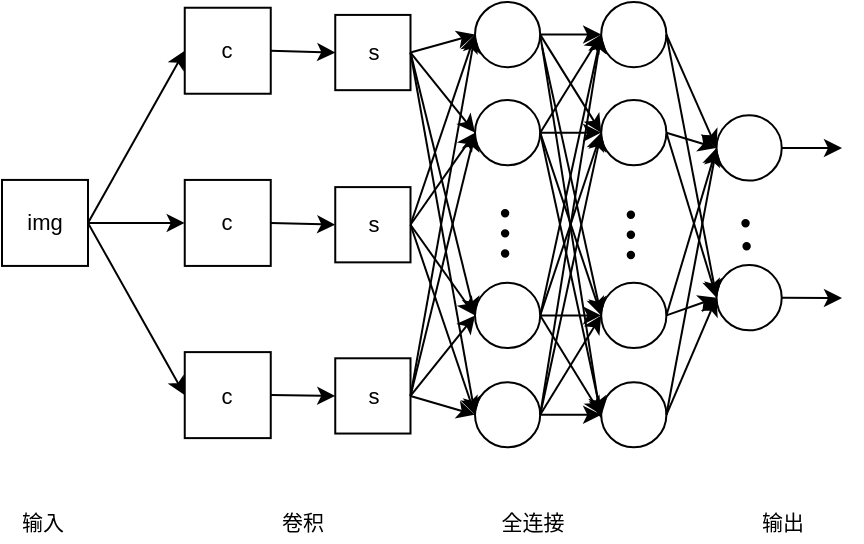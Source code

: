 <mxfile version="14.4.3" type="github">
  <diagram id="y2QwmrCyLm0R8bWFZ2Ct" name="第 1 页">
    <mxGraphModel dx="865" dy="457" grid="1" gridSize="10" guides="1" tooltips="1" connect="1" arrows="1" fold="1" page="1" pageScale="1" pageWidth="1169" pageHeight="827" math="0" shadow="0">
      <root>
        <mxCell id="0" />
        <mxCell id="1" parent="0" />
        <mxCell id="d2iDbv8LphyQNJaGy7Gl-85" value="卷积" style="text;html=1;align=center;verticalAlign=middle;resizable=0;points=[];autosize=1;labelBorderColor=none;fontSize=10.5;" vertex="1" parent="1">
          <mxGeometry x="270" y="430" width="40" height="20" as="geometry" />
        </mxCell>
        <mxCell id="d2iDbv8LphyQNJaGy7Gl-87" value="全连接" style="text;html=1;align=center;verticalAlign=middle;resizable=0;points=[];autosize=1;labelBorderColor=none;fontSize=10.5;" vertex="1" parent="1">
          <mxGeometry x="380" y="430" width="50" height="20" as="geometry" />
        </mxCell>
        <mxCell id="d2iDbv8LphyQNJaGy7Gl-88" value="输出" style="text;html=1;align=center;verticalAlign=middle;resizable=0;points=[];autosize=1;labelBorderColor=none;fontSize=10.5;" vertex="1" parent="1">
          <mxGeometry x="510" y="430" width="40" height="20" as="geometry" />
        </mxCell>
        <mxCell id="d2iDbv8LphyQNJaGy7Gl-89" value="输入" style="text;html=1;align=center;verticalAlign=middle;resizable=0;points=[];autosize=1;labelBorderColor=none;fontSize=10.5;" vertex="1" parent="1">
          <mxGeometry x="140" y="430" width="40" height="20" as="geometry" />
        </mxCell>
        <mxCell id="d2iDbv8LphyQNJaGy7Gl-100" value="" style="group" vertex="1" connectable="0" parent="1">
          <mxGeometry x="140" y="180" width="430" height="233.6" as="geometry" />
        </mxCell>
        <mxCell id="d2iDbv8LphyQNJaGy7Gl-95" value="" style="group" vertex="1" connectable="0" parent="d2iDbv8LphyQNJaGy7Gl-100">
          <mxGeometry width="430" height="233.6" as="geometry" />
        </mxCell>
        <mxCell id="d2iDbv8LphyQNJaGy7Gl-1" value="img" style="whiteSpace=wrap;html=1;aspect=fixed;rounded=0;fontSize=11;strokeWidth=1;labelBackgroundColor=#ffffff;endArrow=classic;" vertex="1" parent="d2iDbv8LphyQNJaGy7Gl-95">
          <mxGeometry y="88.965" width="43" height="43" as="geometry" />
        </mxCell>
        <mxCell id="d2iDbv8LphyQNJaGy7Gl-2" value="c" style="whiteSpace=wrap;html=1;aspect=fixed;rounded=0;fontSize=11;strokeWidth=1;labelBackgroundColor=#ffffff;endArrow=classic;" vertex="1" parent="d2iDbv8LphyQNJaGy7Gl-95">
          <mxGeometry x="91.375" y="2.872" width="43" height="43" as="geometry" />
        </mxCell>
        <mxCell id="d2iDbv8LphyQNJaGy7Gl-5" style="rounded=0;orthogonalLoop=1;jettySize=auto;html=1;exitX=1;exitY=0.5;exitDx=0;exitDy=0;entryX=0;entryY=0.5;entryDx=0;entryDy=0;strokeWidth=1;" edge="1" parent="d2iDbv8LphyQNJaGy7Gl-95" source="d2iDbv8LphyQNJaGy7Gl-1" target="d2iDbv8LphyQNJaGy7Gl-2">
          <mxGeometry relative="1" as="geometry" />
        </mxCell>
        <mxCell id="d2iDbv8LphyQNJaGy7Gl-3" value="c" style="whiteSpace=wrap;html=1;aspect=fixed;rounded=0;fontSize=11;strokeWidth=1;labelBackgroundColor=#ffffff;endArrow=classic;" vertex="1" parent="d2iDbv8LphyQNJaGy7Gl-95">
          <mxGeometry x="91.375" y="88.965" width="43" height="43" as="geometry" />
        </mxCell>
        <mxCell id="d2iDbv8LphyQNJaGy7Gl-6" style="edgeStyle=none;rounded=0;orthogonalLoop=1;jettySize=auto;html=1;exitX=1;exitY=0.5;exitDx=0;exitDy=0;entryX=0;entryY=0.5;entryDx=0;entryDy=0;strokeWidth=1;" edge="1" parent="d2iDbv8LphyQNJaGy7Gl-95" source="d2iDbv8LphyQNJaGy7Gl-1" target="d2iDbv8LphyQNJaGy7Gl-3">
          <mxGeometry relative="1" as="geometry" />
        </mxCell>
        <mxCell id="d2iDbv8LphyQNJaGy7Gl-97" style="edgeStyle=none;rounded=0;orthogonalLoop=1;jettySize=auto;html=1;exitX=1;exitY=0.5;exitDx=0;exitDy=0;entryX=0;entryY=0.5;entryDx=0;entryDy=0;strokeWidth=1;fontSize=10.5;" edge="1" parent="d2iDbv8LphyQNJaGy7Gl-95" source="d2iDbv8LphyQNJaGy7Gl-4" target="d2iDbv8LphyQNJaGy7Gl-10">
          <mxGeometry relative="1" as="geometry" />
        </mxCell>
        <mxCell id="d2iDbv8LphyQNJaGy7Gl-4" value="c" style="whiteSpace=wrap;html=1;aspect=fixed;rounded=0;fontSize=11;strokeWidth=1;labelBackgroundColor=#ffffff;endArrow=classic;" vertex="1" parent="d2iDbv8LphyQNJaGy7Gl-95">
          <mxGeometry x="91.375" y="175.057" width="43" height="43" as="geometry" />
        </mxCell>
        <mxCell id="d2iDbv8LphyQNJaGy7Gl-7" style="edgeStyle=none;rounded=0;orthogonalLoop=1;jettySize=auto;html=1;exitX=1;exitY=0.5;exitDx=0;exitDy=0;entryX=0;entryY=0.5;entryDx=0;entryDy=0;strokeWidth=1;" edge="1" parent="d2iDbv8LphyQNJaGy7Gl-95" source="d2iDbv8LphyQNJaGy7Gl-1" target="d2iDbv8LphyQNJaGy7Gl-4">
          <mxGeometry relative="1" as="geometry" />
        </mxCell>
        <mxCell id="d2iDbv8LphyQNJaGy7Gl-8" value="s" style="whiteSpace=wrap;html=1;aspect=fixed;rounded=0;fontSize=11;strokeWidth=1;labelBackgroundColor=#ffffff;endArrow=classic;" vertex="1" parent="d2iDbv8LphyQNJaGy7Gl-95">
          <mxGeometry x="166.625" y="6.46" width="37.625" height="37.625" as="geometry" />
        </mxCell>
        <mxCell id="d2iDbv8LphyQNJaGy7Gl-11" style="edgeStyle=none;rounded=0;orthogonalLoop=1;jettySize=auto;html=1;exitX=1;exitY=0.5;exitDx=0;exitDy=0;entryX=0;entryY=0.5;entryDx=0;entryDy=0;strokeWidth=1;" edge="1" parent="d2iDbv8LphyQNJaGy7Gl-95" source="d2iDbv8LphyQNJaGy7Gl-2" target="d2iDbv8LphyQNJaGy7Gl-8">
          <mxGeometry relative="1" as="geometry" />
        </mxCell>
        <mxCell id="d2iDbv8LphyQNJaGy7Gl-56" style="edgeStyle=none;rounded=0;orthogonalLoop=1;jettySize=auto;html=1;exitX=1;exitY=0.5;exitDx=0;exitDy=0;strokeWidth=1;entryX=0;entryY=0.5;entryDx=0;entryDy=0;" edge="1" parent="d2iDbv8LphyQNJaGy7Gl-95" source="d2iDbv8LphyQNJaGy7Gl-9" target="d2iDbv8LphyQNJaGy7Gl-15">
          <mxGeometry relative="1" as="geometry">
            <mxPoint x="236.5" y="24.396" as="targetPoint" />
          </mxGeometry>
        </mxCell>
        <mxCell id="d2iDbv8LphyQNJaGy7Gl-9" value="s" style="whiteSpace=wrap;html=1;aspect=fixed;rounded=0;fontSize=11;strokeWidth=1;labelBackgroundColor=#ffffff;endArrow=classic;" vertex="1" parent="d2iDbv8LphyQNJaGy7Gl-95">
          <mxGeometry x="166.625" y="92.552" width="37.625" height="37.625" as="geometry" />
        </mxCell>
        <mxCell id="d2iDbv8LphyQNJaGy7Gl-12" style="edgeStyle=none;rounded=0;orthogonalLoop=1;jettySize=auto;html=1;exitX=1;exitY=0.5;exitDx=0;exitDy=0;entryX=0;entryY=0.5;entryDx=0;entryDy=0;strokeWidth=1;" edge="1" parent="d2iDbv8LphyQNJaGy7Gl-95" source="d2iDbv8LphyQNJaGy7Gl-3" target="d2iDbv8LphyQNJaGy7Gl-9">
          <mxGeometry relative="1" as="geometry" />
        </mxCell>
        <mxCell id="d2iDbv8LphyQNJaGy7Gl-10" value="s" style="whiteSpace=wrap;html=1;aspect=fixed;rounded=0;fontSize=11;strokeWidth=1;labelBackgroundColor=#ffffff;endArrow=classic;" vertex="1" parent="d2iDbv8LphyQNJaGy7Gl-95">
          <mxGeometry x="166.625" y="178.147" width="37.625" height="37.625" as="geometry" />
        </mxCell>
        <mxCell id="d2iDbv8LphyQNJaGy7Gl-67" style="edgeStyle=none;rounded=0;orthogonalLoop=1;jettySize=auto;html=1;exitX=1;exitY=0.5;exitDx=0;exitDy=0;strokeWidth=1;entryX=0;entryY=0.5;entryDx=0;entryDy=0;" edge="1" parent="d2iDbv8LphyQNJaGy7Gl-95" source="d2iDbv8LphyQNJaGy7Gl-19" target="d2iDbv8LphyQNJaGy7Gl-64">
          <mxGeometry relative="1" as="geometry">
            <mxPoint x="301" y="67.442" as="targetPoint" />
          </mxGeometry>
        </mxCell>
        <mxCell id="d2iDbv8LphyQNJaGy7Gl-15" value="" style="ellipse;whiteSpace=wrap;html=1;aspect=fixed;strokeWidth=1;" vertex="1" parent="d2iDbv8LphyQNJaGy7Gl-95">
          <mxGeometry x="236.5" y="0.003" width="32.602" height="32.602" as="geometry" />
        </mxCell>
        <mxCell id="d2iDbv8LphyQNJaGy7Gl-41" style="edgeStyle=none;rounded=0;orthogonalLoop=1;jettySize=auto;html=1;exitX=1;exitY=0.5;exitDx=0;exitDy=0;entryX=0;entryY=0.5;entryDx=0;entryDy=0;strokeWidth=1;" edge="1" parent="d2iDbv8LphyQNJaGy7Gl-95" source="d2iDbv8LphyQNJaGy7Gl-8" target="d2iDbv8LphyQNJaGy7Gl-15">
          <mxGeometry relative="1" as="geometry" />
        </mxCell>
        <mxCell id="d2iDbv8LphyQNJaGy7Gl-53" style="edgeStyle=none;rounded=0;orthogonalLoop=1;jettySize=auto;html=1;exitX=1;exitY=0.5;exitDx=0;exitDy=0;entryX=0;entryY=0.5;entryDx=0;entryDy=0;strokeWidth=1;" edge="1" parent="d2iDbv8LphyQNJaGy7Gl-95" source="d2iDbv8LphyQNJaGy7Gl-10" target="d2iDbv8LphyQNJaGy7Gl-15">
          <mxGeometry relative="1" as="geometry" />
        </mxCell>
        <mxCell id="d2iDbv8LphyQNJaGy7Gl-18" value="" style="ellipse;whiteSpace=wrap;html=1;aspect=fixed;strokeWidth=1;" vertex="1" parent="d2iDbv8LphyQNJaGy7Gl-95">
          <mxGeometry x="236.5" y="49.038" width="32.602" height="32.602" as="geometry" />
        </mxCell>
        <mxCell id="d2iDbv8LphyQNJaGy7Gl-42" style="edgeStyle=none;rounded=0;orthogonalLoop=1;jettySize=auto;html=1;exitX=1;exitY=0.5;exitDx=0;exitDy=0;entryX=0;entryY=0.5;entryDx=0;entryDy=0;strokeWidth=1;" edge="1" parent="d2iDbv8LphyQNJaGy7Gl-95" source="d2iDbv8LphyQNJaGy7Gl-8" target="d2iDbv8LphyQNJaGy7Gl-18">
          <mxGeometry relative="1" as="geometry" />
        </mxCell>
        <mxCell id="d2iDbv8LphyQNJaGy7Gl-54" style="edgeStyle=none;rounded=0;orthogonalLoop=1;jettySize=auto;html=1;exitX=1;exitY=0.5;exitDx=0;exitDy=0;entryX=0;entryY=0.5;entryDx=0;entryDy=0;strokeWidth=1;" edge="1" parent="d2iDbv8LphyQNJaGy7Gl-95" source="d2iDbv8LphyQNJaGy7Gl-9" target="d2iDbv8LphyQNJaGy7Gl-18">
          <mxGeometry relative="1" as="geometry" />
        </mxCell>
        <mxCell id="d2iDbv8LphyQNJaGy7Gl-52" style="edgeStyle=none;rounded=0;orthogonalLoop=1;jettySize=auto;html=1;exitX=1;exitY=0.5;exitDx=0;exitDy=0;entryX=0;entryY=0.5;entryDx=0;entryDy=0;strokeWidth=1;" edge="1" parent="d2iDbv8LphyQNJaGy7Gl-95" source="d2iDbv8LphyQNJaGy7Gl-10" target="d2iDbv8LphyQNJaGy7Gl-18">
          <mxGeometry relative="1" as="geometry" />
        </mxCell>
        <mxCell id="d2iDbv8LphyQNJaGy7Gl-19" value="" style="ellipse;whiteSpace=wrap;html=1;aspect=fixed;strokeWidth=1;" vertex="1" parent="d2iDbv8LphyQNJaGy7Gl-95">
          <mxGeometry x="236.5" y="140.41" width="32.602" height="32.602" as="geometry" />
        </mxCell>
        <mxCell id="d2iDbv8LphyQNJaGy7Gl-43" style="edgeStyle=none;rounded=0;orthogonalLoop=1;jettySize=auto;html=1;exitX=1;exitY=0.5;exitDx=0;exitDy=0;entryX=0;entryY=0.5;entryDx=0;entryDy=0;strokeWidth=1;" edge="1" parent="d2iDbv8LphyQNJaGy7Gl-95" source="d2iDbv8LphyQNJaGy7Gl-8" target="d2iDbv8LphyQNJaGy7Gl-19">
          <mxGeometry relative="1" as="geometry" />
        </mxCell>
        <mxCell id="d2iDbv8LphyQNJaGy7Gl-58" style="edgeStyle=none;rounded=0;orthogonalLoop=1;jettySize=auto;html=1;exitX=1;exitY=0.5;exitDx=0;exitDy=0;entryX=0;entryY=0.5;entryDx=0;entryDy=0;strokeWidth=1;" edge="1" parent="d2iDbv8LphyQNJaGy7Gl-95" source="d2iDbv8LphyQNJaGy7Gl-9" target="d2iDbv8LphyQNJaGy7Gl-19">
          <mxGeometry relative="1" as="geometry" />
        </mxCell>
        <mxCell id="d2iDbv8LphyQNJaGy7Gl-51" style="edgeStyle=none;rounded=0;orthogonalLoop=1;jettySize=auto;html=1;exitX=1;exitY=0.5;exitDx=0;exitDy=0;entryX=0;entryY=0.5;entryDx=0;entryDy=0;strokeWidth=1;" edge="1" parent="d2iDbv8LphyQNJaGy7Gl-95" source="d2iDbv8LphyQNJaGy7Gl-10" target="d2iDbv8LphyQNJaGy7Gl-19">
          <mxGeometry relative="1" as="geometry" />
        </mxCell>
        <mxCell id="d2iDbv8LphyQNJaGy7Gl-22" value="" style="ellipse;whiteSpace=wrap;html=1;aspect=fixed;strokeWidth=1;" vertex="1" parent="d2iDbv8LphyQNJaGy7Gl-95">
          <mxGeometry x="236.5" y="190.084" width="32.602" height="32.602" as="geometry" />
        </mxCell>
        <mxCell id="d2iDbv8LphyQNJaGy7Gl-44" style="edgeStyle=none;rounded=0;orthogonalLoop=1;jettySize=auto;html=1;exitX=1;exitY=0.5;exitDx=0;exitDy=0;entryX=0;entryY=0.5;entryDx=0;entryDy=0;strokeWidth=1;" edge="1" parent="d2iDbv8LphyQNJaGy7Gl-95" source="d2iDbv8LphyQNJaGy7Gl-8" target="d2iDbv8LphyQNJaGy7Gl-22">
          <mxGeometry relative="1" as="geometry" />
        </mxCell>
        <mxCell id="d2iDbv8LphyQNJaGy7Gl-57" style="edgeStyle=none;rounded=0;orthogonalLoop=1;jettySize=auto;html=1;exitX=1;exitY=0.5;exitDx=0;exitDy=0;entryX=0;entryY=0.5;entryDx=0;entryDy=0;strokeWidth=1;" edge="1" parent="d2iDbv8LphyQNJaGy7Gl-95" source="d2iDbv8LphyQNJaGy7Gl-9" target="d2iDbv8LphyQNJaGy7Gl-22">
          <mxGeometry relative="1" as="geometry" />
        </mxCell>
        <mxCell id="d2iDbv8LphyQNJaGy7Gl-50" style="edgeStyle=none;rounded=0;orthogonalLoop=1;jettySize=auto;html=1;exitX=1;exitY=0.5;exitDx=0;exitDy=0;strokeWidth=1;entryX=0;entryY=0.5;entryDx=0;entryDy=0;" edge="1" parent="d2iDbv8LphyQNJaGy7Gl-95" source="d2iDbv8LphyQNJaGy7Gl-10" target="d2iDbv8LphyQNJaGy7Gl-22">
          <mxGeometry relative="1" as="geometry" />
        </mxCell>
        <mxCell id="d2iDbv8LphyQNJaGy7Gl-24" value="" style="ellipse;whiteSpace=wrap;html=1;aspect=fixed;strokeWidth=1;" vertex="1" parent="d2iDbv8LphyQNJaGy7Gl-95">
          <mxGeometry x="299.598" width="32.602" height="32.602" as="geometry" />
        </mxCell>
        <mxCell id="d2iDbv8LphyQNJaGy7Gl-21" style="edgeStyle=none;rounded=0;orthogonalLoop=1;jettySize=auto;html=1;exitX=1;exitY=0.5;exitDx=0;exitDy=0;strokeWidth=1;entryX=0;entryY=0.5;entryDx=0;entryDy=0;" edge="1" parent="d2iDbv8LphyQNJaGy7Gl-95" source="d2iDbv8LphyQNJaGy7Gl-22" target="d2iDbv8LphyQNJaGy7Gl-24">
          <mxGeometry x="236.5" y="0.003" as="geometry">
            <mxPoint x="295.625" y="24.396" as="targetPoint" />
          </mxGeometry>
        </mxCell>
        <mxCell id="d2iDbv8LphyQNJaGy7Gl-14" style="edgeStyle=none;rounded=0;orthogonalLoop=1;jettySize=auto;html=1;exitX=1;exitY=0.5;exitDx=0;exitDy=0;entryX=0;entryY=0.5;entryDx=0;entryDy=0;strokeWidth=1;" edge="1" parent="d2iDbv8LphyQNJaGy7Gl-95" source="d2iDbv8LphyQNJaGy7Gl-15" target="d2iDbv8LphyQNJaGy7Gl-24">
          <mxGeometry x="236.5" y="0.003" as="geometry" />
        </mxCell>
        <mxCell id="d2iDbv8LphyQNJaGy7Gl-16" style="edgeStyle=none;rounded=0;orthogonalLoop=1;jettySize=auto;html=1;entryX=0;entryY=0.5;entryDx=0;entryDy=0;strokeWidth=1;exitX=1;exitY=0.5;exitDx=0;exitDy=0;" edge="1" parent="d2iDbv8LphyQNJaGy7Gl-95" source="d2iDbv8LphyQNJaGy7Gl-18" target="d2iDbv8LphyQNJaGy7Gl-24">
          <mxGeometry x="236.5" y="0.003" as="geometry">
            <mxPoint x="274.125" y="81.79" as="sourcePoint" />
          </mxGeometry>
        </mxCell>
        <mxCell id="d2iDbv8LphyQNJaGy7Gl-26" value="" style="ellipse;whiteSpace=wrap;html=1;aspect=fixed;strokeWidth=1;" vertex="1" parent="d2iDbv8LphyQNJaGy7Gl-95">
          <mxGeometry x="299.598" y="140.408" width="32.602" height="32.602" as="geometry" />
        </mxCell>
        <mxCell id="d2iDbv8LphyQNJaGy7Gl-17" style="rounded=0;orthogonalLoop=1;jettySize=auto;html=1;entryX=0;entryY=0.5;entryDx=0;entryDy=0;strokeWidth=1;exitX=1;exitY=0.5;exitDx=0;exitDy=0;" edge="1" parent="d2iDbv8LphyQNJaGy7Gl-95" target="d2iDbv8LphyQNJaGy7Gl-26" source="d2iDbv8LphyQNJaGy7Gl-18">
          <mxGeometry x="236.5" y="0.003" as="geometry">
            <mxPoint x="270.573" y="85.496" as="sourcePoint" />
          </mxGeometry>
        </mxCell>
        <mxCell id="d2iDbv8LphyQNJaGy7Gl-20" style="edgeStyle=none;rounded=0;orthogonalLoop=1;jettySize=auto;html=1;exitX=1;exitY=0.5;exitDx=0;exitDy=0;entryX=0;entryY=0.5;entryDx=0;entryDy=0;strokeWidth=1;" edge="1" parent="d2iDbv8LphyQNJaGy7Gl-95" source="d2iDbv8LphyQNJaGy7Gl-22" target="d2iDbv8LphyQNJaGy7Gl-26">
          <mxGeometry x="236.5" y="0.003" as="geometry" />
        </mxCell>
        <mxCell id="d2iDbv8LphyQNJaGy7Gl-27" value="" style="ellipse;whiteSpace=wrap;html=1;aspect=fixed;strokeWidth=1;" vertex="1" parent="d2iDbv8LphyQNJaGy7Gl-95">
          <mxGeometry x="299.598" y="190.082" width="32.602" height="32.602" as="geometry" />
        </mxCell>
        <mxCell id="d2iDbv8LphyQNJaGy7Gl-28" value="" style="ellipse;whiteSpace=wrap;html=1;aspect=fixed;strokeWidth=1;" vertex="1" parent="d2iDbv8LphyQNJaGy7Gl-95">
          <mxGeometry x="357.264" y="56.68" width="32.602" height="32.602" as="geometry" />
        </mxCell>
        <mxCell id="d2iDbv8LphyQNJaGy7Gl-25" style="edgeStyle=none;rounded=0;orthogonalLoop=1;jettySize=auto;html=1;exitX=1;exitY=0.5;exitDx=0;exitDy=0;entryX=0;entryY=0.5;entryDx=0;entryDy=0;strokeWidth=1;" edge="1" parent="d2iDbv8LphyQNJaGy7Gl-95" source="d2iDbv8LphyQNJaGy7Gl-26" target="d2iDbv8LphyQNJaGy7Gl-28">
          <mxGeometry x="236.5" y="0.003" as="geometry" />
        </mxCell>
        <mxCell id="d2iDbv8LphyQNJaGy7Gl-29" value="" style="ellipse;whiteSpace=wrap;html=1;aspect=fixed;strokeWidth=1;" vertex="1" parent="d2iDbv8LphyQNJaGy7Gl-95">
          <mxGeometry x="357.264" y="131.544" width="32.602" height="32.602" as="geometry" />
        </mxCell>
        <mxCell id="d2iDbv8LphyQNJaGy7Gl-23" style="edgeStyle=none;rounded=0;orthogonalLoop=1;jettySize=auto;html=1;exitX=1;exitY=0.5;exitDx=0;exitDy=0;strokeWidth=1;entryX=0;entryY=0.5;entryDx=0;entryDy=0;" edge="1" parent="d2iDbv8LphyQNJaGy7Gl-95" source="d2iDbv8LphyQNJaGy7Gl-24" target="d2iDbv8LphyQNJaGy7Gl-29">
          <mxGeometry x="236.5" y="0.003" as="geometry">
            <mxPoint x="358.512" y="160.708" as="targetPoint" />
          </mxGeometry>
        </mxCell>
        <mxCell id="d2iDbv8LphyQNJaGy7Gl-30" style="edgeStyle=none;rounded=0;orthogonalLoop=1;jettySize=auto;html=1;strokeWidth=1;entryX=0;entryY=0.5;entryDx=0;entryDy=0;" edge="1" parent="d2iDbv8LphyQNJaGy7Gl-95" target="d2iDbv8LphyQNJaGy7Gl-26">
          <mxGeometry x="236.5" y="0.003" as="geometry">
            <mxPoint x="270.152" y="22.801" as="sourcePoint" />
            <mxPoint x="299.598" y="125.394" as="targetPoint" />
          </mxGeometry>
        </mxCell>
        <mxCell id="d2iDbv8LphyQNJaGy7Gl-31" style="edgeStyle=none;rounded=0;orthogonalLoop=1;jettySize=auto;html=1;exitX=1;exitY=0.5;exitDx=0;exitDy=0;strokeWidth=1;entryX=0;entryY=0.5;entryDx=0;entryDy=0;" edge="1" parent="d2iDbv8LphyQNJaGy7Gl-95" source="d2iDbv8LphyQNJaGy7Gl-27" target="d2iDbv8LphyQNJaGy7Gl-29">
          <mxGeometry x="236.5" y="0.003" as="geometry">
            <mxPoint x="358.489" y="153.892" as="targetPoint" />
          </mxGeometry>
        </mxCell>
        <mxCell id="d2iDbv8LphyQNJaGy7Gl-32" style="edgeStyle=none;rounded=0;orthogonalLoop=1;jettySize=auto;html=1;entryX=0;entryY=0.5;entryDx=0;entryDy=0;strokeWidth=1;exitX=1;exitY=0.5;exitDx=0;exitDy=0;" edge="1" parent="d2iDbv8LphyQNJaGy7Gl-95" target="d2iDbv8LphyQNJaGy7Gl-28" source="d2iDbv8LphyQNJaGy7Gl-27">
          <mxGeometry x="236.5" y="0.003" as="geometry">
            <mxPoint x="358.489" y="165.291" as="targetPoint" />
            <mxPoint x="333.25" y="182.389" as="sourcePoint" />
          </mxGeometry>
        </mxCell>
        <mxCell id="d2iDbv8LphyQNJaGy7Gl-33" style="edgeStyle=none;rounded=0;orthogonalLoop=1;jettySize=auto;html=1;exitX=1;exitY=0.5;exitDx=0;exitDy=0;strokeWidth=1;entryX=0;entryY=0.5;entryDx=0;entryDy=0;" edge="1" parent="d2iDbv8LphyQNJaGy7Gl-95" source="d2iDbv8LphyQNJaGy7Gl-26" target="d2iDbv8LphyQNJaGy7Gl-29">
          <mxGeometry x="236.5" y="0.003" as="geometry">
            <mxPoint x="358.489" y="153.892" as="targetPoint" />
          </mxGeometry>
        </mxCell>
        <mxCell id="d2iDbv8LphyQNJaGy7Gl-34" style="edgeStyle=none;rounded=0;orthogonalLoop=1;jettySize=auto;html=1;exitX=1;exitY=0.5;exitDx=0;exitDy=0;strokeWidth=1;entryX=0;entryY=0.5;entryDx=0;entryDy=0;" edge="1" parent="d2iDbv8LphyQNJaGy7Gl-95" source="d2iDbv8LphyQNJaGy7Gl-24" target="d2iDbv8LphyQNJaGy7Gl-28">
          <mxGeometry x="236.5" y="0.003" as="geometry">
            <mxPoint x="358.333" y="82.955" as="targetPoint" />
          </mxGeometry>
        </mxCell>
        <mxCell id="d2iDbv8LphyQNJaGy7Gl-35" style="edgeStyle=none;rounded=0;orthogonalLoop=1;jettySize=auto;html=1;exitX=1;exitY=0.5;exitDx=0;exitDy=0;strokeWidth=1;entryX=0;entryY=0.5;entryDx=0;entryDy=0;" edge="1" parent="d2iDbv8LphyQNJaGy7Gl-95" source="d2iDbv8LphyQNJaGy7Gl-19" target="d2iDbv8LphyQNJaGy7Gl-26">
          <mxGeometry x="236.5" y="0.003" as="geometry">
            <mxPoint x="299.598" y="119.694" as="targetPoint" />
          </mxGeometry>
        </mxCell>
        <mxCell id="d2iDbv8LphyQNJaGy7Gl-36" style="edgeStyle=none;rounded=0;orthogonalLoop=1;jettySize=auto;html=1;exitX=1;exitY=0.5;exitDx=0;exitDy=0;strokeWidth=1;entryX=0;entryY=0.5;entryDx=0;entryDy=0;" edge="1" parent="d2iDbv8LphyQNJaGy7Gl-95" source="d2iDbv8LphyQNJaGy7Gl-19" target="d2iDbv8LphyQNJaGy7Gl-24">
          <mxGeometry x="236.5" y="0.003" as="geometry">
            <mxPoint x="299.387" y="24.396" as="targetPoint" />
          </mxGeometry>
        </mxCell>
        <mxCell id="d2iDbv8LphyQNJaGy7Gl-68" style="edgeStyle=none;rounded=0;orthogonalLoop=1;jettySize=auto;html=1;exitX=1;exitY=0.5;exitDx=0;exitDy=0;entryX=0;entryY=0.5;entryDx=0;entryDy=0;strokeWidth=1;" edge="1" parent="d2iDbv8LphyQNJaGy7Gl-95" source="d2iDbv8LphyQNJaGy7Gl-19" target="d2iDbv8LphyQNJaGy7Gl-27">
          <mxGeometry x="236.5" y="0.003" as="geometry" />
        </mxCell>
        <mxCell id="d2iDbv8LphyQNJaGy7Gl-61" style="edgeStyle=none;rounded=0;orthogonalLoop=1;jettySize=auto;html=1;exitX=1;exitY=0.5;exitDx=0;exitDy=0;strokeWidth=1;entryX=0;entryY=0.5;entryDx=0;entryDy=0;" edge="1" parent="d2iDbv8LphyQNJaGy7Gl-95" source="d2iDbv8LphyQNJaGy7Gl-18" target="d2iDbv8LphyQNJaGy7Gl-27">
          <mxGeometry x="236.5" y="0.003" as="geometry">
            <mxPoint x="295.625" y="210.929" as="targetPoint" />
          </mxGeometry>
        </mxCell>
        <mxCell id="d2iDbv8LphyQNJaGy7Gl-60" style="edgeStyle=none;rounded=0;orthogonalLoop=1;jettySize=auto;html=1;exitX=1;exitY=0.5;exitDx=0;exitDy=0;entryX=0;entryY=0.5;entryDx=0;entryDy=0;strokeWidth=1;" edge="1" parent="d2iDbv8LphyQNJaGy7Gl-95" source="d2iDbv8LphyQNJaGy7Gl-22" target="d2iDbv8LphyQNJaGy7Gl-27">
          <mxGeometry x="236.5" y="0.003" as="geometry" />
        </mxCell>
        <mxCell id="d2iDbv8LphyQNJaGy7Gl-63" style="edgeStyle=none;rounded=0;orthogonalLoop=1;jettySize=auto;html=1;exitX=1;exitY=0.5;exitDx=0;exitDy=0;strokeWidth=1;entryX=-0.008;entryY=0.548;entryDx=0;entryDy=0;entryPerimeter=0;" edge="1" parent="d2iDbv8LphyQNJaGy7Gl-95" source="d2iDbv8LphyQNJaGy7Gl-15" target="d2iDbv8LphyQNJaGy7Gl-27">
          <mxGeometry x="236.5" y="0.003" as="geometry">
            <mxPoint x="301" y="210.929" as="targetPoint" />
          </mxGeometry>
        </mxCell>
        <mxCell id="d2iDbv8LphyQNJaGy7Gl-70" style="edgeStyle=none;rounded=0;orthogonalLoop=1;jettySize=auto;html=1;exitX=1;exitY=0.5;exitDx=0;exitDy=0;entryX=0;entryY=0.5;entryDx=0;entryDy=0;strokeWidth=1;" edge="1" parent="d2iDbv8LphyQNJaGy7Gl-95" source="d2iDbv8LphyQNJaGy7Gl-64" target="d2iDbv8LphyQNJaGy7Gl-29">
          <mxGeometry x="236.5" y="0.003" as="geometry" />
        </mxCell>
        <mxCell id="d2iDbv8LphyQNJaGy7Gl-71" style="edgeStyle=none;rounded=0;orthogonalLoop=1;jettySize=auto;html=1;exitX=1;exitY=0.5;exitDx=0;exitDy=0;strokeWidth=1;entryX=0;entryY=0.5;entryDx=0;entryDy=0;" edge="1" parent="d2iDbv8LphyQNJaGy7Gl-95" source="d2iDbv8LphyQNJaGy7Gl-64" target="d2iDbv8LphyQNJaGy7Gl-28">
          <mxGeometry x="236.5" y="0.003" as="geometry">
            <mxPoint x="357.975" y="81.79" as="targetPoint" />
          </mxGeometry>
        </mxCell>
        <mxCell id="d2iDbv8LphyQNJaGy7Gl-64" value="" style="ellipse;whiteSpace=wrap;html=1;aspect=fixed;strokeWidth=1;" vertex="1" parent="d2iDbv8LphyQNJaGy7Gl-95">
          <mxGeometry x="299.598" y="49.037" width="32.602" height="32.602" as="geometry" />
        </mxCell>
        <mxCell id="d2iDbv8LphyQNJaGy7Gl-75" value="" style="group;rotation=45;" vertex="1" connectable="0" parent="d2iDbv8LphyQNJaGy7Gl-95">
          <mxGeometry x="244.562" y="106.901" width="13.975" height="18.653" as="geometry" />
        </mxCell>
        <mxCell id="d2iDbv8LphyQNJaGy7Gl-72" value="" style="ellipse;whiteSpace=wrap;html=1;aspect=fixed;strokeWidth=1;labelBackgroundColor=#000000;fillColor=#000000;rotation=45;" vertex="1" parent="d2iDbv8LphyQNJaGy7Gl-75">
          <mxGeometry x="5.375" y="-2.87" width="3.225" height="3.225" as="geometry" />
        </mxCell>
        <mxCell id="d2iDbv8LphyQNJaGy7Gl-73" value="" style="ellipse;whiteSpace=wrap;html=1;aspect=fixed;strokeWidth=1;labelBackgroundColor=#000000;fillColor=#000000;rotation=45;" vertex="1" parent="d2iDbv8LphyQNJaGy7Gl-75">
          <mxGeometry x="5.375" y="7.174" width="3.225" height="3.225" as="geometry" />
        </mxCell>
        <mxCell id="d2iDbv8LphyQNJaGy7Gl-74" value="" style="ellipse;whiteSpace=wrap;html=1;aspect=fixed;strokeWidth=1;labelBackgroundColor=#000000;fillColor=#000000;direction=south;rotation=45;" vertex="1" parent="d2iDbv8LphyQNJaGy7Gl-75">
          <mxGeometry x="5.375" y="17.218" width="3.225" height="3.225" as="geometry" />
        </mxCell>
        <mxCell id="d2iDbv8LphyQNJaGy7Gl-81" value="" style="group;rotation=45;" vertex="1" connectable="0" parent="d2iDbv8LphyQNJaGy7Gl-95">
          <mxGeometry x="307.45" y="107.618" width="13.975" height="18.653" as="geometry" />
        </mxCell>
        <mxCell id="d2iDbv8LphyQNJaGy7Gl-82" value="" style="ellipse;whiteSpace=wrap;html=1;aspect=fixed;strokeWidth=1;labelBackgroundColor=#000000;fillColor=#000000;rotation=45;" vertex="1" parent="d2iDbv8LphyQNJaGy7Gl-81">
          <mxGeometry x="5.375" y="-2.87" width="3.225" height="3.225" as="geometry" />
        </mxCell>
        <mxCell id="d2iDbv8LphyQNJaGy7Gl-83" value="" style="ellipse;whiteSpace=wrap;html=1;aspect=fixed;strokeWidth=1;labelBackgroundColor=#000000;fillColor=#000000;rotation=45;" vertex="1" parent="d2iDbv8LphyQNJaGy7Gl-81">
          <mxGeometry x="5.375" y="7.174" width="3.225" height="3.225" as="geometry" />
        </mxCell>
        <mxCell id="d2iDbv8LphyQNJaGy7Gl-84" value="" style="ellipse;whiteSpace=wrap;html=1;aspect=fixed;strokeWidth=1;labelBackgroundColor=#000000;fillColor=#000000;direction=south;rotation=45;" vertex="1" parent="d2iDbv8LphyQNJaGy7Gl-81">
          <mxGeometry x="5.375" y="17.218" width="3.225" height="3.225" as="geometry" />
        </mxCell>
        <mxCell id="d2iDbv8LphyQNJaGy7Gl-90" value="" style="ellipse;whiteSpace=wrap;html=1;aspect=fixed;strokeWidth=1;labelBackgroundColor=#000000;fillColor=#000000;rotation=45;" vertex="1" parent="d2iDbv8LphyQNJaGy7Gl-95">
          <mxGeometry x="370.158" y="109.053" width="3.225" height="3.225" as="geometry" />
        </mxCell>
        <mxCell id="d2iDbv8LphyQNJaGy7Gl-91" value="" style="ellipse;whiteSpace=wrap;html=1;aspect=fixed;strokeWidth=1;labelBackgroundColor=#000000;fillColor=#000000;rotation=45;" vertex="1" parent="d2iDbv8LphyQNJaGy7Gl-95">
          <mxGeometry x="370.696" y="120.532" width="3.225" height="3.225" as="geometry" />
        </mxCell>
        <mxCell id="d2iDbv8LphyQNJaGy7Gl-65" style="edgeStyle=none;rounded=0;orthogonalLoop=1;jettySize=auto;html=1;exitX=1;exitY=0.5;exitDx=0;exitDy=0;entryX=0;entryY=0.5;entryDx=0;entryDy=0;strokeWidth=1;" edge="1" parent="d2iDbv8LphyQNJaGy7Gl-95" source="d2iDbv8LphyQNJaGy7Gl-15" target="d2iDbv8LphyQNJaGy7Gl-64">
          <mxGeometry x="236.5" y="0.003" as="geometry" />
        </mxCell>
        <mxCell id="d2iDbv8LphyQNJaGy7Gl-66" style="edgeStyle=none;rounded=0;orthogonalLoop=1;jettySize=auto;html=1;exitX=1;exitY=0.5;exitDx=0;exitDy=0;entryX=0;entryY=0.5;entryDx=0;entryDy=0;strokeWidth=1;" edge="1" parent="d2iDbv8LphyQNJaGy7Gl-95" source="d2iDbv8LphyQNJaGy7Gl-18" target="d2iDbv8LphyQNJaGy7Gl-64">
          <mxGeometry x="236.5" y="0.003" as="geometry" />
        </mxCell>
        <mxCell id="d2iDbv8LphyQNJaGy7Gl-69" style="edgeStyle=none;rounded=0;orthogonalLoop=1;jettySize=auto;html=1;exitX=1;exitY=0.5;exitDx=0;exitDy=0;entryX=0;entryY=0.5;entryDx=0;entryDy=0;strokeWidth=1;" edge="1" parent="d2iDbv8LphyQNJaGy7Gl-95" source="d2iDbv8LphyQNJaGy7Gl-22" target="d2iDbv8LphyQNJaGy7Gl-64">
          <mxGeometry x="236.5" y="0.003" as="geometry" />
        </mxCell>
        <mxCell id="d2iDbv8LphyQNJaGy7Gl-101" style="edgeStyle=none;rounded=0;orthogonalLoop=1;jettySize=auto;html=1;exitX=1;exitY=0.5;exitDx=0;exitDy=0;strokeWidth=1;fontSize=10.5;" edge="1" parent="1" source="d2iDbv8LphyQNJaGy7Gl-28">
          <mxGeometry relative="1" as="geometry">
            <mxPoint x="560" y="253" as="targetPoint" />
          </mxGeometry>
        </mxCell>
        <mxCell id="d2iDbv8LphyQNJaGy7Gl-102" style="edgeStyle=none;rounded=0;orthogonalLoop=1;jettySize=auto;html=1;exitX=1;exitY=0.5;exitDx=0;exitDy=0;strokeWidth=1;fontSize=10.5;" edge="1" parent="1" source="d2iDbv8LphyQNJaGy7Gl-29">
          <mxGeometry relative="1" as="geometry">
            <mxPoint x="560" y="328" as="targetPoint" />
          </mxGeometry>
        </mxCell>
      </root>
    </mxGraphModel>
  </diagram>
</mxfile>
